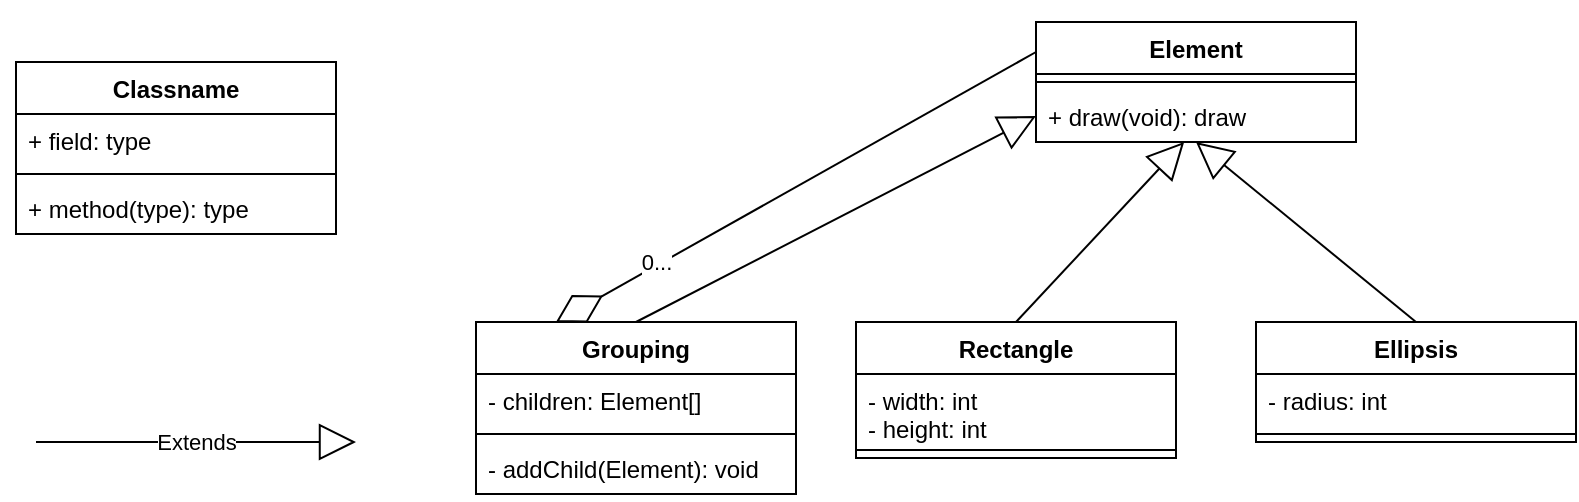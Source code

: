 <mxfile version="16.6.1" type="github">
  <diagram id="H5DSCt94bPzj-Ga1PqmL" name="Page-1">
    <mxGraphModel dx="868" dy="496" grid="1" gridSize="10" guides="1" tooltips="1" connect="1" arrows="1" fold="1" page="1" pageScale="1" pageWidth="1169" pageHeight="827" math="0" shadow="0">
      <root>
        <mxCell id="0" />
        <mxCell id="1" parent="0" />
        <mxCell id="l4gOFUeo3rZBT9YkTg0b-1" value="Classname" style="swimlane;fontStyle=1;align=center;verticalAlign=top;childLayout=stackLayout;horizontal=1;startSize=26;horizontalStack=0;resizeParent=1;resizeParentMax=0;resizeLast=0;collapsible=1;marginBottom=0;" vertex="1" parent="1">
          <mxGeometry x="30" y="160" width="160" height="86" as="geometry" />
        </mxCell>
        <mxCell id="l4gOFUeo3rZBT9YkTg0b-2" value="+ field: type" style="text;strokeColor=none;fillColor=none;align=left;verticalAlign=top;spacingLeft=4;spacingRight=4;overflow=hidden;rotatable=0;points=[[0,0.5],[1,0.5]];portConstraint=eastwest;" vertex="1" parent="l4gOFUeo3rZBT9YkTg0b-1">
          <mxGeometry y="26" width="160" height="26" as="geometry" />
        </mxCell>
        <mxCell id="l4gOFUeo3rZBT9YkTg0b-3" value="" style="line;strokeWidth=1;fillColor=none;align=left;verticalAlign=middle;spacingTop=-1;spacingLeft=3;spacingRight=3;rotatable=0;labelPosition=right;points=[];portConstraint=eastwest;" vertex="1" parent="l4gOFUeo3rZBT9YkTg0b-1">
          <mxGeometry y="52" width="160" height="8" as="geometry" />
        </mxCell>
        <mxCell id="l4gOFUeo3rZBT9YkTg0b-4" value="+ method(type): type" style="text;strokeColor=none;fillColor=none;align=left;verticalAlign=top;spacingLeft=4;spacingRight=4;overflow=hidden;rotatable=0;points=[[0,0.5],[1,0.5]];portConstraint=eastwest;" vertex="1" parent="l4gOFUeo3rZBT9YkTg0b-1">
          <mxGeometry y="60" width="160" height="26" as="geometry" />
        </mxCell>
        <mxCell id="l4gOFUeo3rZBT9YkTg0b-5" value="Element" style="swimlane;fontStyle=1;align=center;verticalAlign=top;childLayout=stackLayout;horizontal=1;startSize=26;horizontalStack=0;resizeParent=1;resizeParentMax=0;resizeLast=0;collapsible=1;marginBottom=0;" vertex="1" parent="1">
          <mxGeometry x="540" y="140" width="160" height="60" as="geometry" />
        </mxCell>
        <mxCell id="l4gOFUeo3rZBT9YkTg0b-7" value="" style="line;strokeWidth=1;fillColor=none;align=left;verticalAlign=middle;spacingTop=-1;spacingLeft=3;spacingRight=3;rotatable=0;labelPosition=right;points=[];portConstraint=eastwest;" vertex="1" parent="l4gOFUeo3rZBT9YkTg0b-5">
          <mxGeometry y="26" width="160" height="8" as="geometry" />
        </mxCell>
        <mxCell id="l4gOFUeo3rZBT9YkTg0b-8" value="+ draw(void): draw" style="text;strokeColor=none;fillColor=none;align=left;verticalAlign=top;spacingLeft=4;spacingRight=4;overflow=hidden;rotatable=0;points=[[0,0.5],[1,0.5]];portConstraint=eastwest;" vertex="1" parent="l4gOFUeo3rZBT9YkTg0b-5">
          <mxGeometry y="34" width="160" height="26" as="geometry" />
        </mxCell>
        <mxCell id="l4gOFUeo3rZBT9YkTg0b-9" value="Ellipsis" style="swimlane;fontStyle=1;align=center;verticalAlign=top;childLayout=stackLayout;horizontal=1;startSize=26;horizontalStack=0;resizeParent=1;resizeParentMax=0;resizeLast=0;collapsible=1;marginBottom=0;" vertex="1" parent="1">
          <mxGeometry x="650" y="290" width="160" height="60" as="geometry" />
        </mxCell>
        <mxCell id="l4gOFUeo3rZBT9YkTg0b-10" value="- radius: int" style="text;strokeColor=none;fillColor=none;align=left;verticalAlign=top;spacingLeft=4;spacingRight=4;overflow=hidden;rotatable=0;points=[[0,0.5],[1,0.5]];portConstraint=eastwest;" vertex="1" parent="l4gOFUeo3rZBT9YkTg0b-9">
          <mxGeometry y="26" width="160" height="26" as="geometry" />
        </mxCell>
        <mxCell id="l4gOFUeo3rZBT9YkTg0b-11" value="" style="line;strokeWidth=1;fillColor=none;align=left;verticalAlign=middle;spacingTop=-1;spacingLeft=3;spacingRight=3;rotatable=0;labelPosition=right;points=[];portConstraint=eastwest;" vertex="1" parent="l4gOFUeo3rZBT9YkTg0b-9">
          <mxGeometry y="52" width="160" height="8" as="geometry" />
        </mxCell>
        <mxCell id="l4gOFUeo3rZBT9YkTg0b-13" value="Rectangle" style="swimlane;fontStyle=1;align=center;verticalAlign=top;childLayout=stackLayout;horizontal=1;startSize=26;horizontalStack=0;resizeParent=1;resizeParentMax=0;resizeLast=0;collapsible=1;marginBottom=0;" vertex="1" parent="1">
          <mxGeometry x="450" y="290" width="160" height="68" as="geometry" />
        </mxCell>
        <mxCell id="l4gOFUeo3rZBT9YkTg0b-14" value="- width: int&#xa;- height: int" style="text;strokeColor=none;fillColor=none;align=left;verticalAlign=top;spacingLeft=4;spacingRight=4;overflow=hidden;rotatable=0;points=[[0,0.5],[1,0.5]];portConstraint=eastwest;" vertex="1" parent="l4gOFUeo3rZBT9YkTg0b-13">
          <mxGeometry y="26" width="160" height="34" as="geometry" />
        </mxCell>
        <mxCell id="l4gOFUeo3rZBT9YkTg0b-15" value="" style="line;strokeWidth=1;fillColor=none;align=left;verticalAlign=middle;spacingTop=-1;spacingLeft=3;spacingRight=3;rotatable=0;labelPosition=right;points=[];portConstraint=eastwest;" vertex="1" parent="l4gOFUeo3rZBT9YkTg0b-13">
          <mxGeometry y="60" width="160" height="8" as="geometry" />
        </mxCell>
        <mxCell id="l4gOFUeo3rZBT9YkTg0b-17" value="Extends" style="endArrow=block;endSize=16;endFill=0;html=1;rounded=0;" edge="1" parent="1">
          <mxGeometry width="160" relative="1" as="geometry">
            <mxPoint x="40" y="350" as="sourcePoint" />
            <mxPoint x="200" y="350" as="targetPoint" />
            <mxPoint as="offset" />
          </mxGeometry>
        </mxCell>
        <mxCell id="l4gOFUeo3rZBT9YkTg0b-18" value="" style="endArrow=block;endSize=16;endFill=0;html=1;rounded=0;exitX=0.5;exitY=0;exitDx=0;exitDy=0;entryX=0.463;entryY=1;entryDx=0;entryDy=0;entryPerimeter=0;" edge="1" parent="1" source="l4gOFUeo3rZBT9YkTg0b-13" target="l4gOFUeo3rZBT9YkTg0b-8">
          <mxGeometry width="160" relative="1" as="geometry">
            <mxPoint x="340" y="500" as="sourcePoint" />
            <mxPoint x="500" y="500" as="targetPoint" />
          </mxGeometry>
        </mxCell>
        <mxCell id="l4gOFUeo3rZBT9YkTg0b-19" value="" style="endArrow=block;endSize=16;endFill=0;html=1;rounded=0;exitX=0.5;exitY=0;exitDx=0;exitDy=0;" edge="1" parent="1" source="l4gOFUeo3rZBT9YkTg0b-9">
          <mxGeometry width="160" relative="1" as="geometry">
            <mxPoint x="680" y="220" as="sourcePoint" />
            <mxPoint x="620" y="200" as="targetPoint" />
          </mxGeometry>
        </mxCell>
        <mxCell id="l4gOFUeo3rZBT9YkTg0b-20" value="Grouping" style="swimlane;fontStyle=1;align=center;verticalAlign=top;childLayout=stackLayout;horizontal=1;startSize=26;horizontalStack=0;resizeParent=1;resizeParentMax=0;resizeLast=0;collapsible=1;marginBottom=0;" vertex="1" parent="1">
          <mxGeometry x="260" y="290" width="160" height="86" as="geometry" />
        </mxCell>
        <mxCell id="l4gOFUeo3rZBT9YkTg0b-21" value="- children: Element[]" style="text;strokeColor=none;fillColor=none;align=left;verticalAlign=top;spacingLeft=4;spacingRight=4;overflow=hidden;rotatable=0;points=[[0,0.5],[1,0.5]];portConstraint=eastwest;" vertex="1" parent="l4gOFUeo3rZBT9YkTg0b-20">
          <mxGeometry y="26" width="160" height="26" as="geometry" />
        </mxCell>
        <mxCell id="l4gOFUeo3rZBT9YkTg0b-22" value="" style="line;strokeWidth=1;fillColor=none;align=left;verticalAlign=middle;spacingTop=-1;spacingLeft=3;spacingRight=3;rotatable=0;labelPosition=right;points=[];portConstraint=eastwest;" vertex="1" parent="l4gOFUeo3rZBT9YkTg0b-20">
          <mxGeometry y="52" width="160" height="8" as="geometry" />
        </mxCell>
        <mxCell id="l4gOFUeo3rZBT9YkTg0b-23" value="- addChild(Element): void" style="text;strokeColor=none;fillColor=none;align=left;verticalAlign=top;spacingLeft=4;spacingRight=4;overflow=hidden;rotatable=0;points=[[0,0.5],[1,0.5]];portConstraint=eastwest;" vertex="1" parent="l4gOFUeo3rZBT9YkTg0b-20">
          <mxGeometry y="60" width="160" height="26" as="geometry" />
        </mxCell>
        <mxCell id="l4gOFUeo3rZBT9YkTg0b-24" value="" style="endArrow=block;endSize=16;endFill=0;html=1;rounded=0;exitX=0.5;exitY=0;exitDx=0;exitDy=0;entryX=0;entryY=0.5;entryDx=0;entryDy=0;" edge="1" parent="1" source="l4gOFUeo3rZBT9YkTg0b-20" target="l4gOFUeo3rZBT9YkTg0b-8">
          <mxGeometry width="160" relative="1" as="geometry">
            <mxPoint x="140" y="460" as="sourcePoint" />
            <mxPoint x="300" y="460" as="targetPoint" />
            <mxPoint as="offset" />
          </mxGeometry>
        </mxCell>
        <mxCell id="l4gOFUeo3rZBT9YkTg0b-25" value="" style="endArrow=diamondThin;endFill=0;endSize=24;html=1;rounded=0;exitX=0;exitY=0.25;exitDx=0;exitDy=0;entryX=0.25;entryY=0;entryDx=0;entryDy=0;" edge="1" parent="1" source="l4gOFUeo3rZBT9YkTg0b-5" target="l4gOFUeo3rZBT9YkTg0b-20">
          <mxGeometry width="160" relative="1" as="geometry">
            <mxPoint x="410" y="410" as="sourcePoint" />
            <mxPoint x="570" y="410" as="targetPoint" />
          </mxGeometry>
        </mxCell>
        <mxCell id="l4gOFUeo3rZBT9YkTg0b-26" value="0..." style="edgeLabel;html=1;align=center;verticalAlign=middle;resizable=0;points=[];" vertex="1" connectable="0" parent="l4gOFUeo3rZBT9YkTg0b-25">
          <mxGeometry x="-0.659" relative="1" as="geometry">
            <mxPoint x="-149" y="82" as="offset" />
          </mxGeometry>
        </mxCell>
      </root>
    </mxGraphModel>
  </diagram>
</mxfile>
